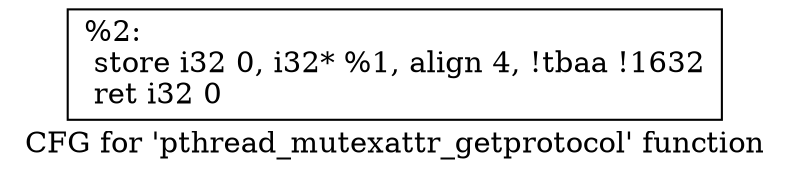 digraph "CFG for 'pthread_mutexattr_getprotocol' function" {
	label="CFG for 'pthread_mutexattr_getprotocol' function";

	Node0x1ff4730 [shape=record,label="{%2:\l  store i32 0, i32* %1, align 4, !tbaa !1632\l  ret i32 0\l}"];
}
